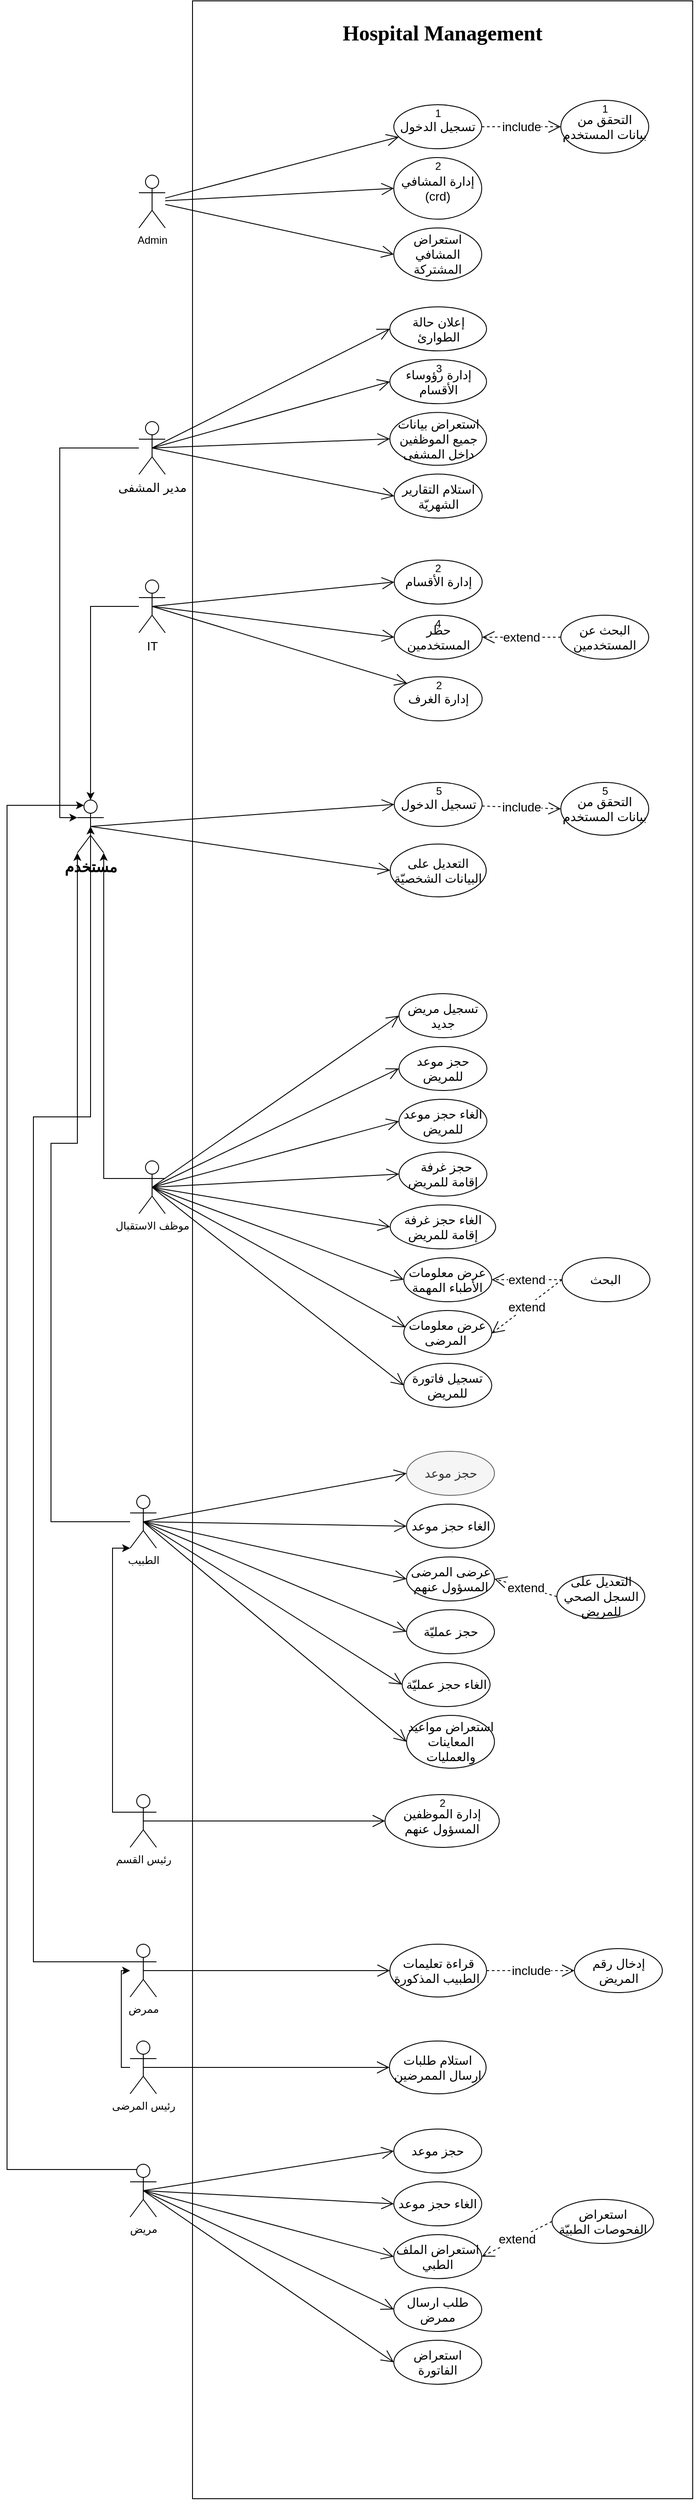 <mxfile version="15.8.7" type="device"><diagram id="CZWPlFle0UDfTyKs_f63" name="Page-1"><mxGraphModel dx="868" dy="1693" grid="1" gridSize="10" guides="1" tooltips="1" connect="1" arrows="1" fold="1" page="1" pageScale="1" pageWidth="850" pageHeight="1100" math="0" shadow="0"><root><mxCell id="0"/><mxCell id="1" parent="0"/><mxCell id="A4R0s8xZ0z-zzf3L-33o-4" value="&lt;h1&gt;&lt;font face=&quot;Comic Sans MS&quot;&gt;Hospital Management&lt;/font&gt;&lt;/h1&gt;" style="rounded=0;whiteSpace=wrap;html=1;horizontal=1;verticalAlign=top;" parent="1" vertex="1"><mxGeometry x="251" y="-98" width="569" height="2838" as="geometry"/></mxCell><mxCell id="A4R0s8xZ0z-zzf3L-33o-7" value="Admin" style="shape=umlActor;verticalLabelPosition=bottom;verticalAlign=top;html=1;outlineConnect=0;" parent="1" vertex="1"><mxGeometry x="190" y="100" width="30" height="60" as="geometry"/></mxCell><mxCell id="A4R0s8xZ0z-zzf3L-33o-11" value="تسجيل الدخول" style="ellipse;whiteSpace=wrap;html=1;verticalAlign=middle;fontSize=14;" parent="1" vertex="1"><mxGeometry x="480" y="20" width="100" height="50" as="geometry"/></mxCell><mxCell id="A4R0s8xZ0z-zzf3L-33o-13" value="إدارة المشافي&lt;br&gt;(crd)" style="ellipse;whiteSpace=wrap;html=1;fontSize=14;" parent="1" vertex="1"><mxGeometry x="480" y="80" width="100" height="70" as="geometry"/></mxCell><mxCell id="A4R0s8xZ0z-zzf3L-33o-15" value="استعراض المشافي&lt;br&gt;المشتركة" style="ellipse;whiteSpace=wrap;html=1;fontSize=14;" parent="1" vertex="1"><mxGeometry x="480" y="160" width="100" height="60" as="geometry"/></mxCell><mxCell id="A4R0s8xZ0z-zzf3L-33o-20" style="edgeStyle=orthogonalEdgeStyle;rounded=0;orthogonalLoop=1;jettySize=auto;html=1;exitX=0.5;exitY=1;exitDx=0;exitDy=0;fontSize=14;" parent="1" edge="1"><mxGeometry relative="1" as="geometry"><mxPoint x="460" y="370" as="sourcePoint"/><mxPoint x="460" y="370" as="targetPoint"/></mxGeometry></mxCell><mxCell id="A4R0s8xZ0z-zzf3L-33o-25" value="" style="endArrow=open;endFill=1;endSize=12;html=1;rounded=0;fontSize=14;" parent="1" source="A4R0s8xZ0z-zzf3L-33o-7" target="A4R0s8xZ0z-zzf3L-33o-11" edge="1"><mxGeometry width="160" relative="1" as="geometry"><mxPoint x="340" y="280" as="sourcePoint"/><mxPoint x="500" y="280" as="targetPoint"/></mxGeometry></mxCell><mxCell id="A4R0s8xZ0z-zzf3L-33o-26" value="" style="endArrow=open;endFill=1;endSize=12;html=1;rounded=0;fontSize=14;entryX=0;entryY=0.5;entryDx=0;entryDy=0;" parent="1" source="A4R0s8xZ0z-zzf3L-33o-7" target="A4R0s8xZ0z-zzf3L-33o-13" edge="1"><mxGeometry width="160" relative="1" as="geometry"><mxPoint x="260" y="136.86" as="sourcePoint"/><mxPoint x="413.878" y="104.653" as="targetPoint"/></mxGeometry></mxCell><mxCell id="A4R0s8xZ0z-zzf3L-33o-28" value="" style="endArrow=open;endFill=1;endSize=12;html=1;rounded=0;fontSize=14;entryX=0;entryY=0.5;entryDx=0;entryDy=0;" parent="1" source="A4R0s8xZ0z-zzf3L-33o-7" target="A4R0s8xZ0z-zzf3L-33o-15" edge="1"><mxGeometry width="160" relative="1" as="geometry"><mxPoint x="260" y="146.818" as="sourcePoint"/><mxPoint x="410" y="215" as="targetPoint"/></mxGeometry></mxCell><mxCell id="pIloMthtEdGAzL_Q1CRn-136" style="edgeStyle=orthogonalEdgeStyle;rounded=0;orthogonalLoop=1;jettySize=auto;html=1;entryX=0;entryY=0.333;entryDx=0;entryDy=0;entryPerimeter=0;fontSize=12;" parent="1" source="A4R0s8xZ0z-zzf3L-33o-29" target="A4R0s8xZ0z-zzf3L-33o-38" edge="1"><mxGeometry relative="1" as="geometry"/></mxCell><mxCell id="A4R0s8xZ0z-zzf3L-33o-29" value="مدير المشفى" style="shape=umlActor;verticalLabelPosition=bottom;verticalAlign=top;html=1;fontSize=14;" parent="1" vertex="1"><mxGeometry x="190" y="380" width="30" height="60" as="geometry"/></mxCell><mxCell id="A4R0s8xZ0z-zzf3L-33o-32" value="إدارة رؤوساء الأقسام" style="ellipse;whiteSpace=wrap;html=1;fontSize=14;" parent="1" vertex="1"><mxGeometry x="475.5" y="309.68" width="110" height="50" as="geometry"/></mxCell><mxCell id="A4R0s8xZ0z-zzf3L-33o-36" value="استعراض بيانات جميع الموظفين داخل المشفى" style="ellipse;whiteSpace=wrap;html=1;fontSize=14;" parent="1" vertex="1"><mxGeometry x="475.5" y="369.68" width="110" height="60" as="geometry"/></mxCell><mxCell id="A4R0s8xZ0z-zzf3L-33o-38" value="مستخدم" style="shape=umlActor;verticalLabelPosition=bottom;verticalAlign=top;html=1;fontSize=17;fontStyle=1" parent="1" vertex="1"><mxGeometry x="120" y="810" width="30" height="60" as="geometry"/></mxCell><mxCell id="A4R0s8xZ0z-zzf3L-33o-39" value="تسجيل الدخول" style="ellipse;whiteSpace=wrap;html=1;verticalAlign=middle;fontSize=14;" parent="1" vertex="1"><mxGeometry x="480.5" y="790" width="100" height="50" as="geometry"/></mxCell><mxCell id="A4R0s8xZ0z-zzf3L-33o-40" value="التعديل على البيانات الشخصيّة" style="ellipse;whiteSpace=wrap;html=1;verticalAlign=middle;fontSize=14;" parent="1" vertex="1"><mxGeometry x="475.88" y="860" width="109.25" height="60" as="geometry"/></mxCell><mxCell id="A4R0s8xZ0z-zzf3L-33o-42" value="" style="endArrow=open;endFill=1;endSize=12;html=1;rounded=0;fontSize=14;entryX=0;entryY=0.5;entryDx=0;entryDy=0;exitX=0.5;exitY=0.5;exitDx=0;exitDy=0;exitPerimeter=0;" parent="1" source="A4R0s8xZ0z-zzf3L-33o-29" target="A4R0s8xZ0z-zzf3L-33o-36" edge="1"><mxGeometry width="160" relative="1" as="geometry"><mxPoint x="215" y="490" as="sourcePoint"/><mxPoint x="410" y="445" as="targetPoint"/></mxGeometry></mxCell><mxCell id="pIloMthtEdGAzL_Q1CRn-135" style="edgeStyle=orthogonalEdgeStyle;rounded=0;orthogonalLoop=1;jettySize=auto;html=1;entryX=0.5;entryY=0;entryDx=0;entryDy=0;entryPerimeter=0;fontSize=12;" parent="1" source="pIloMthtEdGAzL_Q1CRn-1" target="A4R0s8xZ0z-zzf3L-33o-38" edge="1"><mxGeometry relative="1" as="geometry"/></mxCell><mxCell id="pIloMthtEdGAzL_Q1CRn-1" value="IT" style="shape=umlActor;verticalLabelPosition=bottom;verticalAlign=top;html=1;fontSize=14;" parent="1" vertex="1"><mxGeometry x="190" y="560" width="30" height="60" as="geometry"/></mxCell><mxCell id="pIloMthtEdGAzL_Q1CRn-2" value="إدارة الأقسام" style="ellipse;whiteSpace=wrap;html=1;fontSize=14;" parent="1" vertex="1"><mxGeometry x="480.5" y="537.32" width="100" height="50" as="geometry"/></mxCell><mxCell id="pIloMthtEdGAzL_Q1CRn-12" value="حظر المستخدمين" style="ellipse;whiteSpace=wrap;html=1;fontSize=14;" parent="1" vertex="1"><mxGeometry x="480.5" y="600" width="100" height="50" as="geometry"/></mxCell><mxCell id="pIloMthtEdGAzL_Q1CRn-13" value="البحث عن المستخدمين" style="ellipse;whiteSpace=wrap;html=1;fontSize=14;" parent="1" vertex="1"><mxGeometry x="670" y="600" width="100" height="50" as="geometry"/></mxCell><mxCell id="pIloMthtEdGAzL_Q1CRn-14" value="extend" style="endArrow=open;endSize=12;dashed=1;html=1;rounded=0;fontSize=14;entryX=1;entryY=0.5;entryDx=0;entryDy=0;exitX=0;exitY=0.5;exitDx=0;exitDy=0;" parent="1" source="pIloMthtEdGAzL_Q1CRn-13" target="pIloMthtEdGAzL_Q1CRn-12" edge="1"><mxGeometry width="160" relative="1" as="geometry"><mxPoint x="655.145" y="701.002" as="sourcePoint"/><mxPoint x="551.5" y="740" as="targetPoint"/></mxGeometry></mxCell><mxCell id="pIloMthtEdGAzL_Q1CRn-17" value="إدارة الغرف" style="ellipse;whiteSpace=wrap;html=1;fontSize=14;" parent="1" vertex="1"><mxGeometry x="480.5" y="670" width="100" height="50" as="geometry"/></mxCell><mxCell id="pIloMthtEdGAzL_Q1CRn-34" value="" style="endArrow=open;endFill=1;endSize=12;html=1;rounded=0;exitX=0.5;exitY=0.5;exitDx=0;exitDy=0;entryX=0;entryY=0.5;entryDx=0;entryDy=0;exitPerimeter=0;" parent="1" source="pIloMthtEdGAzL_Q1CRn-1" target="pIloMthtEdGAzL_Q1CRn-2" edge="1"><mxGeometry width="160" relative="1" as="geometry"><mxPoint x="711" y="835" as="sourcePoint"/><mxPoint x="625.355" y="857.322" as="targetPoint"/></mxGeometry></mxCell><mxCell id="pIloMthtEdGAzL_Q1CRn-35" value="" style="endArrow=open;endFill=1;endSize=12;html=1;rounded=0;exitX=0.5;exitY=0.5;exitDx=0;exitDy=0;entryX=0;entryY=0.5;entryDx=0;entryDy=0;exitPerimeter=0;" parent="1" source="pIloMthtEdGAzL_Q1CRn-1" target="pIloMthtEdGAzL_Q1CRn-12" edge="1"><mxGeometry width="160" relative="1" as="geometry"><mxPoint x="225" y="650" as="sourcePoint"/><mxPoint x="410" y="645" as="targetPoint"/></mxGeometry></mxCell><mxCell id="pIloMthtEdGAzL_Q1CRn-36" value="" style="endArrow=open;endFill=1;endSize=12;html=1;rounded=0;exitX=0.5;exitY=0.5;exitDx=0;exitDy=0;entryX=0;entryY=0;entryDx=0;entryDy=0;exitPerimeter=0;" parent="1" source="pIloMthtEdGAzL_Q1CRn-1" target="pIloMthtEdGAzL_Q1CRn-17" edge="1"><mxGeometry width="160" relative="1" as="geometry"><mxPoint x="225" y="650" as="sourcePoint"/><mxPoint x="410" y="745" as="targetPoint"/></mxGeometry></mxCell><mxCell id="pIloMthtEdGAzL_Q1CRn-138" style="edgeStyle=orthogonalEdgeStyle;rounded=0;orthogonalLoop=1;jettySize=auto;html=1;entryX=1;entryY=1;entryDx=0;entryDy=0;entryPerimeter=0;fontSize=12;exitX=0;exitY=0.333;exitDx=0;exitDy=0;exitPerimeter=0;" parent="1" source="pIloMthtEdGAzL_Q1CRn-37" target="A4R0s8xZ0z-zzf3L-33o-38" edge="1"><mxGeometry relative="1" as="geometry"><Array as="points"><mxPoint x="150" y="1240"/></Array></mxGeometry></mxCell><mxCell id="pIloMthtEdGAzL_Q1CRn-37" value="موظف الاستقبال" style="shape=umlActor;verticalLabelPosition=bottom;verticalAlign=top;html=1;" parent="1" vertex="1"><mxGeometry x="190" y="1220" width="30" height="60" as="geometry"/></mxCell><mxCell id="pIloMthtEdGAzL_Q1CRn-38" value="تسجيل مريض جديد" style="ellipse;whiteSpace=wrap;html=1;fontSize=14;" parent="1" vertex="1"><mxGeometry x="485.88" y="1030" width="100" height="50" as="geometry"/></mxCell><mxCell id="pIloMthtEdGAzL_Q1CRn-39" value="حجز موعد للمريض" style="ellipse;whiteSpace=wrap;html=1;fontSize=14;" parent="1" vertex="1"><mxGeometry x="485.88" y="1090" width="100" height="50" as="geometry"/></mxCell><mxCell id="pIloMthtEdGAzL_Q1CRn-40" value="&amp;nbsp; حجز غرفة إقامة للمريض" style="ellipse;whiteSpace=wrap;html=1;fontSize=14;" parent="1" vertex="1"><mxGeometry x="485.88" y="1210" width="100" height="50" as="geometry"/></mxCell><mxCell id="pIloMthtEdGAzL_Q1CRn-41" value="عرض معلومات الأطباء المهمة" style="ellipse;whiteSpace=wrap;html=1;fontSize=14;" parent="1" vertex="1"><mxGeometry x="491.38" y="1330" width="100" height="50" as="geometry"/></mxCell><mxCell id="pIloMthtEdGAzL_Q1CRn-42" value="البحث" style="ellipse;whiteSpace=wrap;html=1;fontSize=14;" parent="1" vertex="1"><mxGeometry x="671.38" y="1330" width="100" height="50" as="geometry"/></mxCell><mxCell id="pIloMthtEdGAzL_Q1CRn-43" value="extend" style="endArrow=open;endSize=12;dashed=1;html=1;rounded=0;fontSize=14;entryX=1;entryY=0.5;entryDx=0;entryDy=0;exitX=0;exitY=0.5;exitDx=0;exitDy=0;" parent="1" source="pIloMthtEdGAzL_Q1CRn-42" target="pIloMthtEdGAzL_Q1CRn-41" edge="1"><mxGeometry width="160" relative="1" as="geometry"><mxPoint x="686.025" y="1276.002" as="sourcePoint"/><mxPoint x="611.38" y="1310" as="targetPoint"/></mxGeometry></mxCell><mxCell id="pIloMthtEdGAzL_Q1CRn-48" value="عرض معلومات المرضى&amp;nbsp;" style="ellipse;whiteSpace=wrap;html=1;fontSize=14;" parent="1" vertex="1"><mxGeometry x="491.38" y="1390" width="100" height="50" as="geometry"/></mxCell><mxCell id="pIloMthtEdGAzL_Q1CRn-50" value="extend" style="endArrow=open;endSize=12;dashed=1;html=1;rounded=0;fontSize=14;entryX=1;entryY=0.5;entryDx=0;entryDy=0;exitX=0;exitY=0.5;exitDx=0;exitDy=0;" parent="1" source="pIloMthtEdGAzL_Q1CRn-42" edge="1"><mxGeometry width="160" relative="1" as="geometry"><mxPoint x="671.38" y="1416" as="sourcePoint"/><mxPoint x="591.38" y="1416" as="targetPoint"/></mxGeometry></mxCell><mxCell id="pIloMthtEdGAzL_Q1CRn-51" value="تسجيل فاتورة للمريض" style="ellipse;whiteSpace=wrap;html=1;fontSize=14;" parent="1" vertex="1"><mxGeometry x="491.38" y="1450" width="100" height="50" as="geometry"/></mxCell><mxCell id="pIloMthtEdGAzL_Q1CRn-53" value="" style="endArrow=open;endFill=1;endSize=12;html=1;rounded=0;fontSize=30;exitX=0.5;exitY=0.5;exitDx=0;exitDy=0;exitPerimeter=0;entryX=0;entryY=0.5;entryDx=0;entryDy=0;" parent="1" source="pIloMthtEdGAzL_Q1CRn-37" target="pIloMthtEdGAzL_Q1CRn-38" edge="1"><mxGeometry width="160" relative="1" as="geometry"><mxPoint x="400" y="1410" as="sourcePoint"/><mxPoint x="560" y="1410" as="targetPoint"/></mxGeometry></mxCell><mxCell id="pIloMthtEdGAzL_Q1CRn-54" value="" style="endArrow=open;endFill=1;endSize=12;html=1;rounded=0;fontSize=30;exitX=0.5;exitY=0.5;exitDx=0;exitDy=0;exitPerimeter=0;entryX=0;entryY=0.5;entryDx=0;entryDy=0;" parent="1" source="pIloMthtEdGAzL_Q1CRn-37" target="pIloMthtEdGAzL_Q1CRn-39" edge="1"><mxGeometry width="160" relative="1" as="geometry"><mxPoint x="235" y="1400" as="sourcePoint"/><mxPoint x="520.0" y="1315" as="targetPoint"/></mxGeometry></mxCell><mxCell id="pIloMthtEdGAzL_Q1CRn-55" value="" style="endArrow=open;endFill=1;endSize=12;html=1;rounded=0;fontSize=30;exitX=0.5;exitY=0.5;exitDx=0;exitDy=0;exitPerimeter=0;entryX=0;entryY=0.5;entryDx=0;entryDy=0;" parent="1" source="pIloMthtEdGAzL_Q1CRn-37" target="pIloMthtEdGAzL_Q1CRn-40" edge="1"><mxGeometry width="160" relative="1" as="geometry"><mxPoint x="235" y="1400" as="sourcePoint"/><mxPoint x="520.0" y="1375" as="targetPoint"/></mxGeometry></mxCell><mxCell id="pIloMthtEdGAzL_Q1CRn-56" value="" style="endArrow=open;endFill=1;endSize=12;html=1;rounded=0;fontSize=30;exitX=0.5;exitY=0.5;exitDx=0;exitDy=0;exitPerimeter=0;entryX=0;entryY=0.5;entryDx=0;entryDy=0;" parent="1" source="pIloMthtEdGAzL_Q1CRn-37" target="pIloMthtEdGAzL_Q1CRn-41" edge="1"><mxGeometry width="160" relative="1" as="geometry"><mxPoint x="235" y="1400" as="sourcePoint"/><mxPoint x="520.0" y="1435" as="targetPoint"/></mxGeometry></mxCell><mxCell id="pIloMthtEdGAzL_Q1CRn-57" value="" style="endArrow=open;endFill=1;endSize=12;html=1;rounded=0;fontSize=30;exitX=0.5;exitY=0.5;exitDx=0;exitDy=0;exitPerimeter=0;entryX=0.02;entryY=0.38;entryDx=0;entryDy=0;entryPerimeter=0;" parent="1" source="pIloMthtEdGAzL_Q1CRn-37" target="pIloMthtEdGAzL_Q1CRn-48" edge="1"><mxGeometry width="160" relative="1" as="geometry"><mxPoint x="235" y="1400" as="sourcePoint"/><mxPoint x="520.0" y="1495" as="targetPoint"/></mxGeometry></mxCell><mxCell id="pIloMthtEdGAzL_Q1CRn-58" value="" style="endArrow=open;endFill=1;endSize=12;html=1;rounded=0;fontSize=30;exitX=0.5;exitY=0.5;exitDx=0;exitDy=0;exitPerimeter=0;entryX=0;entryY=0.5;entryDx=0;entryDy=0;" parent="1" source="pIloMthtEdGAzL_Q1CRn-37" target="pIloMthtEdGAzL_Q1CRn-51" edge="1"><mxGeometry width="160" relative="1" as="geometry"><mxPoint x="235" y="1400" as="sourcePoint"/><mxPoint x="522" y="1549" as="targetPoint"/></mxGeometry></mxCell><mxCell id="pIloMthtEdGAzL_Q1CRn-139" style="edgeStyle=orthogonalEdgeStyle;rounded=0;orthogonalLoop=1;jettySize=auto;html=1;entryX=0;entryY=1;entryDx=0;entryDy=0;entryPerimeter=0;fontSize=12;" parent="1" source="pIloMthtEdGAzL_Q1CRn-59" target="A4R0s8xZ0z-zzf3L-33o-38" edge="1"><mxGeometry relative="1" as="geometry"><Array as="points"><mxPoint x="90" y="1630"/><mxPoint x="90" y="1200"/><mxPoint x="120" y="1200"/></Array></mxGeometry></mxCell><mxCell id="pIloMthtEdGAzL_Q1CRn-59" value="الطبيب" style="shape=umlActor;verticalLabelPosition=bottom;verticalAlign=top;html=1;fontSize=12;" parent="1" vertex="1"><mxGeometry x="180" y="1600" width="30" height="60" as="geometry"/></mxCell><mxCell id="pIloMthtEdGAzL_Q1CRn-67" value="حجز موعد" style="ellipse;whiteSpace=wrap;html=1;fontSize=14;fillColor=#f5f5f5;strokeColor=#666666;fontColor=#333333;" parent="1" vertex="1"><mxGeometry x="494.5" y="1550" width="100" height="50" as="geometry"/></mxCell><mxCell id="pIloMthtEdGAzL_Q1CRn-68" value="الغاء حجز موعد" style="ellipse;whiteSpace=wrap;html=1;fontSize=14;" parent="1" vertex="1"><mxGeometry x="494.5" y="1610" width="100" height="50" as="geometry"/></mxCell><mxCell id="pIloMthtEdGAzL_Q1CRn-69" value="" style="endArrow=open;endFill=1;endSize=12;html=1;rounded=0;exitX=0.5;exitY=0.5;exitDx=0;exitDy=0;entryX=0;entryY=0.5;entryDx=0;entryDy=0;exitPerimeter=0;" parent="1" source="pIloMthtEdGAzL_Q1CRn-59" target="pIloMthtEdGAzL_Q1CRn-68" edge="1"><mxGeometry width="160" relative="1" as="geometry"><mxPoint x="330" y="1590" as="sourcePoint"/><mxPoint x="570" y="1635" as="targetPoint"/></mxGeometry></mxCell><mxCell id="pIloMthtEdGAzL_Q1CRn-71" value="عرضى المرضى المسؤول عنهم" style="ellipse;whiteSpace=wrap;html=1;fontSize=14;" parent="1" vertex="1"><mxGeometry x="494.5" y="1670" width="100" height="50" as="geometry"/></mxCell><mxCell id="pIloMthtEdGAzL_Q1CRn-74" value="حجز عمليّة" style="ellipse;whiteSpace=wrap;html=1;fontSize=14;" parent="1" vertex="1"><mxGeometry x="494.5" y="1730" width="100" height="50" as="geometry"/></mxCell><mxCell id="pIloMthtEdGAzL_Q1CRn-75" value="الغاء حجز عمليّة" style="ellipse;whiteSpace=wrap;html=1;fontSize=14;" parent="1" vertex="1"><mxGeometry x="489.5" y="1790" width="100" height="50" as="geometry"/></mxCell><mxCell id="pIloMthtEdGAzL_Q1CRn-76" value="" style="endArrow=open;endFill=1;endSize=12;html=1;rounded=0;exitX=0.5;exitY=0.5;exitDx=0;exitDy=0;entryX=0;entryY=0.5;entryDx=0;entryDy=0;exitPerimeter=0;" parent="1" source="pIloMthtEdGAzL_Q1CRn-59" target="pIloMthtEdGAzL_Q1CRn-75" edge="1"><mxGeometry width="160" relative="1" as="geometry"><mxPoint x="330" y="1740" as="sourcePoint"/><mxPoint x="566.2" y="1796.5" as="targetPoint"/></mxGeometry></mxCell><mxCell id="pIloMthtEdGAzL_Q1CRn-81" value="التعديل على السجل الصحي للمريض" style="ellipse;whiteSpace=wrap;html=1;fontSize=14;" parent="1" vertex="1"><mxGeometry x="665.5" y="1690" width="100" height="50" as="geometry"/></mxCell><mxCell id="pIloMthtEdGAzL_Q1CRn-82" value="extend" style="endArrow=open;endSize=12;dashed=1;html=1;rounded=0;fontSize=14;entryX=1;entryY=0.5;entryDx=0;entryDy=0;exitX=0;exitY=0.5;exitDx=0;exitDy=0;" parent="1" source="pIloMthtEdGAzL_Q1CRn-81" target="pIloMthtEdGAzL_Q1CRn-71" edge="1"><mxGeometry width="160" relative="1" as="geometry"><mxPoint x="680.145" y="1636.002" as="sourcePoint"/><mxPoint x="585.5" y="1715" as="targetPoint"/></mxGeometry></mxCell><mxCell id="pIloMthtEdGAzL_Q1CRn-85" value="استعراض مواعيد المعاينات والعمليات" style="ellipse;whiteSpace=wrap;html=1;fontSize=14;" parent="1" vertex="1"><mxGeometry x="494.5" y="1850" width="100" height="60" as="geometry"/></mxCell><mxCell id="pIloMthtEdGAzL_Q1CRn-88" style="edgeStyle=orthogonalEdgeStyle;rounded=0;orthogonalLoop=1;jettySize=auto;html=1;fontSize=12;entryX=0;entryY=1;entryDx=0;entryDy=0;entryPerimeter=0;exitX=0;exitY=0.333;exitDx=0;exitDy=0;exitPerimeter=0;" parent="1" source="pIloMthtEdGAzL_Q1CRn-87" target="pIloMthtEdGAzL_Q1CRn-59" edge="1"><mxGeometry relative="1" as="geometry"><mxPoint x="235" y="1850" as="targetPoint"/><Array as="points"><mxPoint x="160" y="1960"/><mxPoint x="160" y="1660"/></Array></mxGeometry></mxCell><mxCell id="pIloMthtEdGAzL_Q1CRn-87" value="رئيس القسم" style="shape=umlActor;verticalLabelPosition=bottom;verticalAlign=top;html=1;fontSize=12;" parent="1" vertex="1"><mxGeometry x="180" y="1940" width="30" height="60" as="geometry"/></mxCell><mxCell id="pIloMthtEdGAzL_Q1CRn-92" value="إدارة الموظفين المسؤول عنهم" style="ellipse;whiteSpace=wrap;html=1;fontSize=14;" parent="1" vertex="1"><mxGeometry x="470" y="1940" width="130" height="60" as="geometry"/></mxCell><mxCell id="pIloMthtEdGAzL_Q1CRn-99" value="" style="endArrow=open;endFill=1;endSize=12;html=1;rounded=0;exitX=0.5;exitY=0.5;exitDx=0;exitDy=0;entryX=0;entryY=0.5;entryDx=0;entryDy=0;exitPerimeter=0;" parent="1" source="pIloMthtEdGAzL_Q1CRn-87" target="pIloMthtEdGAzL_Q1CRn-92" edge="1"><mxGeometry width="160" relative="1" as="geometry"><mxPoint x="704.645" y="1897.322" as="sourcePoint"/><mxPoint x="616.2" y="1876.5" as="targetPoint"/></mxGeometry></mxCell><mxCell id="pIloMthtEdGAzL_Q1CRn-100" value="" style="endArrow=open;endFill=1;endSize=12;html=1;rounded=0;exitX=0.5;exitY=0.5;exitDx=0;exitDy=0;entryX=0;entryY=0.5;entryDx=0;entryDy=0;exitPerimeter=0;" parent="1" source="pIloMthtEdGAzL_Q1CRn-59" target="pIloMthtEdGAzL_Q1CRn-85" edge="1"><mxGeometry width="160" relative="1" as="geometry"><mxPoint x="245" y="1920" as="sourcePoint"/><mxPoint x="480" y="2070" as="targetPoint"/></mxGeometry></mxCell><mxCell id="pIloMthtEdGAzL_Q1CRn-101" value="" style="endArrow=open;endFill=1;endSize=12;html=1;rounded=0;exitX=0.5;exitY=0.5;exitDx=0;exitDy=0;entryX=0;entryY=0.5;entryDx=0;entryDy=0;exitPerimeter=0;" parent="1" source="pIloMthtEdGAzL_Q1CRn-59" target="pIloMthtEdGAzL_Q1CRn-74" edge="1"><mxGeometry width="160" relative="1" as="geometry"><mxPoint x="245" y="1780" as="sourcePoint"/><mxPoint x="470.0" y="1785" as="targetPoint"/></mxGeometry></mxCell><mxCell id="pIloMthtEdGAzL_Q1CRn-102" value="" style="endArrow=open;endFill=1;endSize=12;html=1;rounded=0;exitX=0.5;exitY=0.5;exitDx=0;exitDy=0;entryX=0;entryY=0.5;entryDx=0;entryDy=0;exitPerimeter=0;" parent="1" source="pIloMthtEdGAzL_Q1CRn-59" target="pIloMthtEdGAzL_Q1CRn-71" edge="1"><mxGeometry width="160" relative="1" as="geometry"><mxPoint x="245" y="1780" as="sourcePoint"/><mxPoint x="520.0" y="1865" as="targetPoint"/></mxGeometry></mxCell><mxCell id="pIloMthtEdGAzL_Q1CRn-103" value="" style="endArrow=open;endFill=1;endSize=12;html=1;rounded=0;exitX=0.5;exitY=0.5;exitDx=0;exitDy=0;entryX=0;entryY=0.5;entryDx=0;entryDy=0;exitPerimeter=0;" parent="1" source="pIloMthtEdGAzL_Q1CRn-59" target="pIloMthtEdGAzL_Q1CRn-67" edge="1"><mxGeometry width="160" relative="1" as="geometry"><mxPoint x="245" y="1780" as="sourcePoint"/><mxPoint x="472.8" y="1641.5" as="targetPoint"/></mxGeometry></mxCell><mxCell id="pIloMthtEdGAzL_Q1CRn-140" style="edgeStyle=orthogonalEdgeStyle;rounded=0;orthogonalLoop=1;jettySize=auto;html=1;entryX=0.5;entryY=0.5;entryDx=0;entryDy=0;entryPerimeter=0;fontSize=12;exitX=0;exitY=0.333;exitDx=0;exitDy=0;exitPerimeter=0;" parent="1" source="pIloMthtEdGAzL_Q1CRn-104" target="A4R0s8xZ0z-zzf3L-33o-38" edge="1"><mxGeometry relative="1" as="geometry"><Array as="points"><mxPoint x="180" y="2130"/><mxPoint x="70" y="2130"/><mxPoint x="70" y="1170"/><mxPoint x="135" y="1170"/></Array></mxGeometry></mxCell><mxCell id="pIloMthtEdGAzL_Q1CRn-104" value="ممرض" style="shape=umlActor;verticalLabelPosition=bottom;verticalAlign=top;html=1;fontSize=12;" parent="1" vertex="1"><mxGeometry x="180" y="2110" width="30" height="60" as="geometry"/></mxCell><mxCell id="pIloMthtEdGAzL_Q1CRn-109" value="قراءة تعليمات الطبيب المذكورة&amp;nbsp;" style="ellipse;whiteSpace=wrap;html=1;fontSize=14;" parent="1" vertex="1"><mxGeometry x="475.5" y="2110" width="110" height="60" as="geometry"/></mxCell><mxCell id="pIloMthtEdGAzL_Q1CRn-110" value="إدخال رقم المريض" style="ellipse;whiteSpace=wrap;html=1;fontSize=14;" parent="1" vertex="1"><mxGeometry x="685.5" y="2115" width="100" height="50" as="geometry"/></mxCell><mxCell id="pIloMthtEdGAzL_Q1CRn-111" value="include" style="endArrow=open;endSize=12;dashed=1;html=1;rounded=0;fontSize=14;entryX=0;entryY=0.5;entryDx=0;entryDy=0;exitX=1;exitY=0.5;exitDx=0;exitDy=0;" parent="1" source="pIloMthtEdGAzL_Q1CRn-109" target="pIloMthtEdGAzL_Q1CRn-110" edge="1"><mxGeometry width="160" relative="1" as="geometry"><mxPoint x="650.145" y="2131.202" as="sourcePoint"/><mxPoint x="552.6" y="2180" as="targetPoint"/><Array as="points"/></mxGeometry></mxCell><mxCell id="pIloMthtEdGAzL_Q1CRn-112" value="" style="endArrow=open;endFill=1;endSize=12;html=1;rounded=0;fontSize=12;exitX=0.5;exitY=0.5;exitDx=0;exitDy=0;exitPerimeter=0;entryX=0;entryY=0.5;entryDx=0;entryDy=0;" parent="1" source="pIloMthtEdGAzL_Q1CRn-104" target="pIloMthtEdGAzL_Q1CRn-109" edge="1"><mxGeometry width="160" relative="1" as="geometry"><mxPoint x="380" y="2330" as="sourcePoint"/><mxPoint x="540" y="2330" as="targetPoint"/><Array as="points"><mxPoint x="340" y="2140"/></Array></mxGeometry></mxCell><mxCell id="pIloMthtEdGAzL_Q1CRn-141" style="edgeStyle=elbowEdgeStyle;rounded=0;orthogonalLoop=1;jettySize=auto;html=1;entryX=0.25;entryY=0.1;entryDx=0;entryDy=0;entryPerimeter=0;fontSize=12;exitX=0.25;exitY=0.1;exitDx=0;exitDy=0;exitPerimeter=0;" parent="1" source="pIloMthtEdGAzL_Q1CRn-113" target="A4R0s8xZ0z-zzf3L-33o-38" edge="1"><mxGeometry relative="1" as="geometry"><Array as="points"><mxPoint x="40" y="1300"/></Array></mxGeometry></mxCell><mxCell id="pIloMthtEdGAzL_Q1CRn-113" value="مريض" style="shape=umlActor;verticalLabelPosition=bottom;verticalAlign=top;html=1;fontSize=12;" parent="1" vertex="1"><mxGeometry x="180" y="2360" width="30" height="60" as="geometry"/></mxCell><mxCell id="pIloMthtEdGAzL_Q1CRn-120" value="حجز موعد" style="ellipse;whiteSpace=wrap;html=1;fontSize=14;" parent="1" vertex="1"><mxGeometry x="480" y="2320" width="100" height="50" as="geometry"/></mxCell><mxCell id="pIloMthtEdGAzL_Q1CRn-121" value="الغاء حجز موعد" style="ellipse;whiteSpace=wrap;html=1;fontSize=14;" parent="1" vertex="1"><mxGeometry x="480" y="2380" width="100" height="50" as="geometry"/></mxCell><mxCell id="pIloMthtEdGAzL_Q1CRn-122" value="" style="endArrow=open;endFill=1;endSize=12;html=1;rounded=0;exitX=0.5;exitY=0.5;exitDx=0;exitDy=0;entryX=0;entryY=0.5;entryDx=0;entryDy=0;exitPerimeter=0;" parent="1" source="pIloMthtEdGAzL_Q1CRn-113" target="pIloMthtEdGAzL_Q1CRn-121" edge="1"><mxGeometry width="160" relative="1" as="geometry"><mxPoint x="314.5" y="2290" as="sourcePoint"/><mxPoint x="554.5" y="2335" as="targetPoint"/></mxGeometry></mxCell><mxCell id="pIloMthtEdGAzL_Q1CRn-124" value="استعراض الفحوصات الطبيّة" style="ellipse;whiteSpace=wrap;html=1;fontSize=14;" parent="1" vertex="1"><mxGeometry x="660" y="2400" width="115.5" height="50" as="geometry"/></mxCell><mxCell id="pIloMthtEdGAzL_Q1CRn-125" value="استعراض الملف الطبي" style="ellipse;whiteSpace=wrap;html=1;fontSize=14;" parent="1" vertex="1"><mxGeometry x="480" y="2440" width="100" height="50" as="geometry"/></mxCell><mxCell id="pIloMthtEdGAzL_Q1CRn-126" value="extend" style="endArrow=open;endSize=12;dashed=1;html=1;rounded=0;fontSize=14;entryX=1;entryY=0.5;entryDx=0;entryDy=0;exitX=0;exitY=0.5;exitDx=0;exitDy=0;" parent="1" source="pIloMthtEdGAzL_Q1CRn-124" target="pIloMthtEdGAzL_Q1CRn-125" edge="1"><mxGeometry width="160" relative="1" as="geometry"><mxPoint x="620.145" y="2341.202" as="sourcePoint"/><mxPoint x="522.6" y="2390" as="targetPoint"/></mxGeometry></mxCell><mxCell id="pIloMthtEdGAzL_Q1CRn-127" value="طلب ارسال ممرض" style="ellipse;whiteSpace=wrap;html=1;fontSize=14;" parent="1" vertex="1"><mxGeometry x="480" y="2500" width="100" height="50" as="geometry"/></mxCell><mxCell id="pIloMthtEdGAzL_Q1CRn-128" value="استعراض الفاتورة" style="ellipse;whiteSpace=wrap;html=1;fontSize=14;" parent="1" vertex="1"><mxGeometry x="480" y="2560" width="100" height="50" as="geometry"/></mxCell><mxCell id="pIloMthtEdGAzL_Q1CRn-129" value="" style="endArrow=open;endFill=1;endSize=12;html=1;rounded=0;fontSize=12;exitX=0.5;exitY=0.5;exitDx=0;exitDy=0;exitPerimeter=0;entryX=0;entryY=0.5;entryDx=0;entryDy=0;" parent="1" source="pIloMthtEdGAzL_Q1CRn-113" target="pIloMthtEdGAzL_Q1CRn-120" edge="1"><mxGeometry width="160" relative="1" as="geometry"><mxPoint x="245" y="2230" as="sourcePoint"/><mxPoint x="454.5" y="2335" as="targetPoint"/></mxGeometry></mxCell><mxCell id="pIloMthtEdGAzL_Q1CRn-130" value="" style="endArrow=open;endFill=1;endSize=12;html=1;rounded=0;fontSize=12;exitX=0.5;exitY=0.5;exitDx=0;exitDy=0;exitPerimeter=0;entryX=0;entryY=0.5;entryDx=0;entryDy=0;" parent="1" source="pIloMthtEdGAzL_Q1CRn-113" target="pIloMthtEdGAzL_Q1CRn-125" edge="1"><mxGeometry width="160" relative="1" as="geometry"><mxPoint x="245" y="2410" as="sourcePoint"/><mxPoint x="494.5" y="2385" as="targetPoint"/></mxGeometry></mxCell><mxCell id="pIloMthtEdGAzL_Q1CRn-131" value="" style="endArrow=open;endFill=1;endSize=12;html=1;rounded=0;fontSize=12;exitX=0.5;exitY=0.5;exitDx=0;exitDy=0;exitPerimeter=0;entryX=0;entryY=0.5;entryDx=0;entryDy=0;" parent="1" source="pIloMthtEdGAzL_Q1CRn-113" target="pIloMthtEdGAzL_Q1CRn-127" edge="1"><mxGeometry width="160" relative="1" as="geometry"><mxPoint x="245" y="2410" as="sourcePoint"/><mxPoint x="490" y="2475" as="targetPoint"/></mxGeometry></mxCell><mxCell id="pIloMthtEdGAzL_Q1CRn-132" value="" style="endArrow=open;endFill=1;endSize=12;html=1;rounded=0;fontSize=12;exitX=0.5;exitY=0.5;exitDx=0;exitDy=0;exitPerimeter=0;entryX=0;entryY=0.5;entryDx=0;entryDy=0;" parent="1" source="pIloMthtEdGAzL_Q1CRn-113" target="pIloMthtEdGAzL_Q1CRn-128" edge="1"><mxGeometry width="160" relative="1" as="geometry"><mxPoint x="245" y="2410" as="sourcePoint"/><mxPoint x="490" y="2535" as="targetPoint"/></mxGeometry></mxCell><mxCell id="pIloMthtEdGAzL_Q1CRn-133" value="" style="endArrow=open;endFill=1;endSize=12;html=1;rounded=0;fontSize=30;exitX=0.5;exitY=0.5;exitDx=0;exitDy=0;exitPerimeter=0;entryX=0;entryY=0.5;entryDx=0;entryDy=0;" parent="1" source="A4R0s8xZ0z-zzf3L-33o-38" target="A4R0s8xZ0z-zzf3L-33o-39" edge="1"><mxGeometry width="160" relative="1" as="geometry"><mxPoint x="235" y="1400" as="sourcePoint"/><mxPoint x="520" y="1315" as="targetPoint"/></mxGeometry></mxCell><mxCell id="pIloMthtEdGAzL_Q1CRn-134" value="" style="endArrow=open;endFill=1;endSize=12;html=1;rounded=0;fontSize=30;exitX=0.5;exitY=0.5;exitDx=0;exitDy=0;exitPerimeter=0;entryX=0;entryY=0.5;entryDx=0;entryDy=0;" parent="1" source="A4R0s8xZ0z-zzf3L-33o-38" target="A4R0s8xZ0z-zzf3L-33o-40" edge="1"><mxGeometry width="160" relative="1" as="geometry"><mxPoint x="225" y="1185" as="sourcePoint"/><mxPoint x="494.5" y="1095" as="targetPoint"/></mxGeometry></mxCell><mxCell id="Pqzdf8n0h9oEWvgA2Guk-1" value="التحقق من بيانات المستخدم" style="ellipse;whiteSpace=wrap;html=1;fontSize=14;" parent="1" vertex="1"><mxGeometry x="670" y="15" width="100" height="60" as="geometry"/></mxCell><mxCell id="Pqzdf8n0h9oEWvgA2Guk-2" value="include" style="endArrow=open;endSize=12;dashed=1;html=1;rounded=0;fontSize=14;entryX=0;entryY=0.5;entryDx=0;entryDy=0;" parent="1" source="A4R0s8xZ0z-zzf3L-33o-11" target="Pqzdf8n0h9oEWvgA2Guk-1" edge="1"><mxGeometry width="160" relative="1" as="geometry"><mxPoint x="479.995" y="30.002" as="sourcePoint"/><mxPoint x="564.64" y="22.68" as="targetPoint"/></mxGeometry></mxCell><mxCell id="Pqzdf8n0h9oEWvgA2Guk-3" value="التحقق من بيانات المستخدم" style="ellipse;whiteSpace=wrap;html=1;fontSize=14;" parent="1" vertex="1"><mxGeometry x="670" y="790" width="100" height="60" as="geometry"/></mxCell><mxCell id="Pqzdf8n0h9oEWvgA2Guk-4" value="include" style="endArrow=open;endSize=12;dashed=1;html=1;rounded=0;fontSize=14;entryX=0;entryY=0.5;entryDx=0;entryDy=0;" parent="1" source="A4R0s8xZ0z-zzf3L-33o-39" target="Pqzdf8n0h9oEWvgA2Guk-3" edge="1"><mxGeometry width="160" relative="1" as="geometry"><mxPoint x="596.164" y="876.867" as="sourcePoint"/><mxPoint x="671.5" y="860" as="targetPoint"/></mxGeometry></mxCell><mxCell id="Pqzdf8n0h9oEWvgA2Guk-8" value="" style="endArrow=open;endFill=1;endSize=12;html=1;rounded=0;fontSize=14;exitX=0.5;exitY=0.5;exitDx=0;exitDy=0;exitPerimeter=0;entryX=0;entryY=0.5;entryDx=0;entryDy=0;" parent="1" source="A4R0s8xZ0z-zzf3L-33o-29" target="A4R0s8xZ0z-zzf3L-33o-32" edge="1"><mxGeometry width="160" relative="1" as="geometry"><mxPoint x="225" y="510" as="sourcePoint"/><mxPoint x="408" y="412" as="targetPoint"/></mxGeometry></mxCell><mxCell id="aQvQPYeTLjrbUg_yH_Xy-1" value="1" style="text;html=1;resizable=0;autosize=1;align=center;verticalAlign=middle;points=[];fillColor=none;strokeColor=none;rounded=0;" parent="1" vertex="1"><mxGeometry x="520" y="20" width="20" height="20" as="geometry"/></mxCell><mxCell id="nYdrPy6L5s1pN8R-3zOp-12" value="" style="endArrow=open;endFill=1;endSize=12;html=1;rounded=0;fontSize=30;exitX=0.5;exitY=0.5;exitDx=0;exitDy=0;exitPerimeter=0;entryX=0;entryY=0.5;entryDx=0;entryDy=0;" parent="1" source="pIloMthtEdGAzL_Q1CRn-37" target="nYdrPy6L5s1pN8R-3zOp-13" edge="1"><mxGeometry width="160" relative="1" as="geometry"><mxPoint x="215" y="1350" as="sourcePoint"/><mxPoint x="485.5" y="1245" as="targetPoint"/></mxGeometry></mxCell><mxCell id="nYdrPy6L5s1pN8R-3zOp-13" value="الغاء حجز موعد للمريض" style="ellipse;whiteSpace=wrap;html=1;fontSize=14;" parent="1" vertex="1"><mxGeometry x="485.88" y="1150" width="100" height="50" as="geometry"/></mxCell><mxCell id="nYdrPy6L5s1pN8R-3zOp-14" value="الغاء حجز غرفة إقامة للمريض" style="ellipse;whiteSpace=wrap;html=1;fontSize=14;" parent="1" vertex="1"><mxGeometry x="475.88" y="1270" width="120" height="50" as="geometry"/></mxCell><mxCell id="nYdrPy6L5s1pN8R-3zOp-15" value="" style="endArrow=open;endFill=1;endSize=12;html=1;rounded=0;fontSize=30;exitX=0.5;exitY=0.5;exitDx=0;exitDy=0;exitPerimeter=0;entryX=0;entryY=0.5;entryDx=0;entryDy=0;" parent="1" source="pIloMthtEdGAzL_Q1CRn-37" target="nYdrPy6L5s1pN8R-3zOp-14" edge="1"><mxGeometry width="160" relative="1" as="geometry"><mxPoint x="205" y="1390" as="sourcePoint"/><mxPoint x="520.0" y="1425" as="targetPoint"/></mxGeometry></mxCell><mxCell id="nYdrPy6L5s1pN8R-3zOp-16" value="إعلان حالة الطوارئ" style="ellipse;whiteSpace=wrap;html=1;fontSize=14;" parent="1" vertex="1"><mxGeometry x="475.5" y="249.68" width="110" height="50" as="geometry"/></mxCell><mxCell id="nYdrPy6L5s1pN8R-3zOp-17" value="" style="endArrow=open;endFill=1;endSize=12;html=1;rounded=0;fontSize=14;exitX=0.5;exitY=0.5;exitDx=0;exitDy=0;exitPerimeter=0;entryX=0;entryY=0.5;entryDx=0;entryDy=0;" parent="1" source="A4R0s8xZ0z-zzf3L-33o-29" target="nYdrPy6L5s1pN8R-3zOp-16" edge="1"><mxGeometry width="160" relative="1" as="geometry"><mxPoint x="215" y="420" as="sourcePoint"/><mxPoint x="415" y="375" as="targetPoint"/></mxGeometry></mxCell><mxCell id="nYdrPy6L5s1pN8R-3zOp-18" value="استلام التقارير الشهريّة" style="ellipse;whiteSpace=wrap;html=1;fontSize=14;" parent="1" vertex="1"><mxGeometry x="480.5" y="439.68" width="100" height="50" as="geometry"/></mxCell><mxCell id="nYdrPy6L5s1pN8R-3zOp-19" value="" style="endArrow=open;endFill=1;endSize=12;html=1;rounded=0;fontSize=14;entryX=0;entryY=0.5;entryDx=0;entryDy=0;exitX=0.5;exitY=0.5;exitDx=0;exitDy=0;exitPerimeter=0;" parent="1" source="A4R0s8xZ0z-zzf3L-33o-29" target="nYdrPy6L5s1pN8R-3zOp-18" edge="1"><mxGeometry width="160" relative="1" as="geometry"><mxPoint x="205" y="480" as="sourcePoint"/><mxPoint x="410" y="515" as="targetPoint"/></mxGeometry></mxCell><mxCell id="nYdrPy6L5s1pN8R-3zOp-20" value="1" style="text;html=1;resizable=0;autosize=1;align=center;verticalAlign=middle;points=[];fillColor=none;strokeColor=none;rounded=0;" parent="1" vertex="1"><mxGeometry x="710" y="15" width="20" height="20" as="geometry"/></mxCell><mxCell id="nYdrPy6L5s1pN8R-3zOp-25" value="2" style="text;html=1;resizable=0;autosize=1;align=center;verticalAlign=middle;points=[];fillColor=none;strokeColor=none;rounded=0;" parent="1" vertex="1"><mxGeometry x="520" y="80" width="20" height="20" as="geometry"/></mxCell><mxCell id="nYdrPy6L5s1pN8R-3zOp-43" value="" style="edgeStyle=orthogonalEdgeStyle;rounded=0;orthogonalLoop=1;jettySize=auto;html=1;fontFamily=Comic Sans MS;" parent="1" source="nYdrPy6L5s1pN8R-3zOp-39" target="pIloMthtEdGAzL_Q1CRn-104" edge="1"><mxGeometry relative="1" as="geometry"><Array as="points"><mxPoint x="170" y="2250"/><mxPoint x="170" y="2140"/></Array></mxGeometry></mxCell><mxCell id="nYdrPy6L5s1pN8R-3zOp-39" value="رئيس المرضى" style="shape=umlActor;verticalLabelPosition=bottom;verticalAlign=top;html=1;fontSize=12;" parent="1" vertex="1"><mxGeometry x="180" y="2220" width="30" height="60" as="geometry"/></mxCell><mxCell id="nYdrPy6L5s1pN8R-3zOp-40" value="استلام طلبات ارسال الممرضين" style="ellipse;whiteSpace=wrap;html=1;fontSize=14;" parent="1" vertex="1"><mxGeometry x="475" y="2220" width="110" height="60" as="geometry"/></mxCell><mxCell id="nYdrPy6L5s1pN8R-3zOp-41" value="" style="endArrow=open;endFill=1;endSize=12;html=1;rounded=0;fontSize=12;exitX=0.5;exitY=0.5;exitDx=0;exitDy=0;exitPerimeter=0;entryX=0;entryY=0.5;entryDx=0;entryDy=0;" parent="1" source="nYdrPy6L5s1pN8R-3zOp-39" target="nYdrPy6L5s1pN8R-3zOp-40" edge="1"><mxGeometry width="160" relative="1" as="geometry"><mxPoint x="205.0" y="2150" as="sourcePoint"/><mxPoint x="470.0" y="2150" as="targetPoint"/><Array as="points"/></mxGeometry></mxCell><mxCell id="jttqfib4JapxfRuXKkhC-1" value="3" style="text;html=1;resizable=0;autosize=1;align=center;verticalAlign=middle;points=[];fillColor=none;strokeColor=none;rounded=0;" parent="1" vertex="1"><mxGeometry x="520.51" y="309.68" width="20" height="20" as="geometry"/></mxCell><mxCell id="jttqfib4JapxfRuXKkhC-2" value="4" style="text;html=1;resizable=0;autosize=1;align=center;verticalAlign=middle;points=[];fillColor=none;strokeColor=none;rounded=0;" parent="1" vertex="1"><mxGeometry x="520" y="600.0" width="20" height="20" as="geometry"/></mxCell><mxCell id="jttqfib4JapxfRuXKkhC-3" value="5" style="text;html=1;resizable=0;autosize=1;align=center;verticalAlign=middle;points=[];fillColor=none;strokeColor=none;rounded=0;" parent="1" vertex="1"><mxGeometry x="520.51" y="790.0" width="20" height="20" as="geometry"/></mxCell><mxCell id="jttqfib4JapxfRuXKkhC-4" value="5" style="text;html=1;resizable=0;autosize=1;align=center;verticalAlign=middle;points=[];fillColor=none;strokeColor=none;rounded=0;" parent="1" vertex="1"><mxGeometry x="710" y="790.0" width="20" height="20" as="geometry"/></mxCell><mxCell id="jttqfib4JapxfRuXKkhC-5" value="2" style="text;html=1;resizable=0;autosize=1;align=center;verticalAlign=middle;points=[];fillColor=none;strokeColor=none;rounded=0;" parent="1" vertex="1"><mxGeometry x="520" y="537.32" width="20" height="20" as="geometry"/></mxCell><mxCell id="jttqfib4JapxfRuXKkhC-6" value="2" style="text;html=1;resizable=0;autosize=1;align=center;verticalAlign=middle;points=[];fillColor=none;strokeColor=none;rounded=0;" parent="1" vertex="1"><mxGeometry x="520.51" y="670" width="20" height="20" as="geometry"/></mxCell><mxCell id="ckZZjn4q2Pjw7X6EKNE3-1" value="2" style="text;html=1;resizable=0;autosize=1;align=center;verticalAlign=middle;points=[];fillColor=none;strokeColor=none;rounded=0;" vertex="1" parent="1"><mxGeometry x="525" y="1940" width="20" height="20" as="geometry"/></mxCell></root></mxGraphModel></diagram></mxfile>